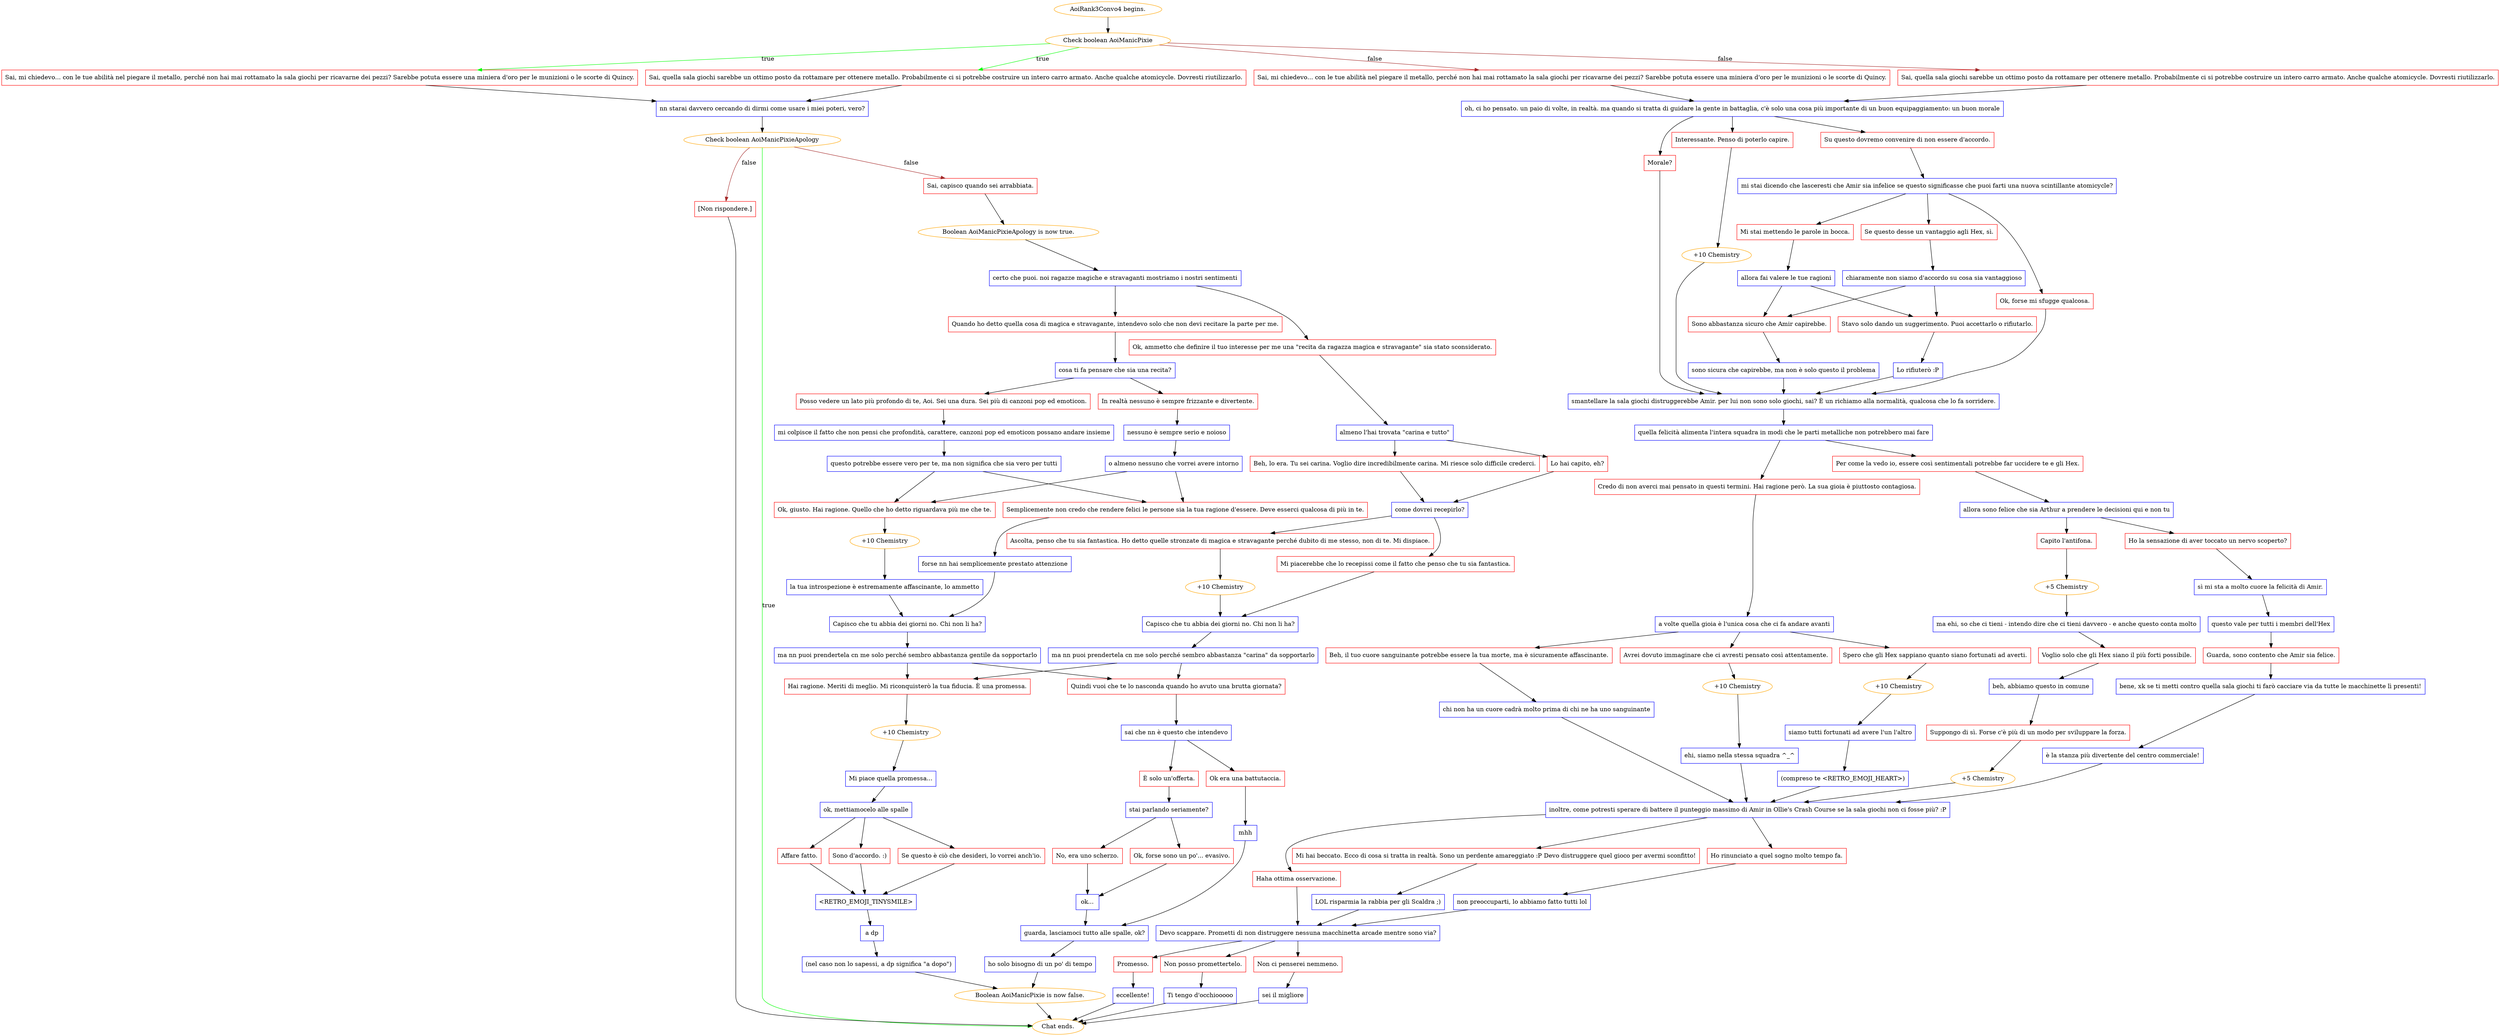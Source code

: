 digraph {
	"AoiRank3Convo4 begins." [color=orange];
		"AoiRank3Convo4 begins." -> j3883439251;
	j3883439251 [label="Check boolean AoiManicPixie",color=orange];
		j3883439251 -> j2629547187 [label=true,color=green];
		j3883439251 -> j1617995634 [label=true,color=green];
		j3883439251 -> j32735866 [label=false,color=brown];
		j3883439251 -> j2395948864 [label=false,color=brown];
	j2629547187 [label="Sai, mi chiedevo... con le tue abilità nel piegare il metallo, perché non hai mai rottamato la sala giochi per ricavarne dei pezzi? Sarebbe potuta essere una miniera d'oro per le munizioni o le scorte di Quincy.",shape=box,color=red];
		j2629547187 -> j861290235;
	j1617995634 [label="Sai, quella sala giochi sarebbe un ottimo posto da rottamare per ottenere metallo. Probabilmente ci si potrebbe costruire un intero carro armato. Anche qualche atomicycle. Dovresti riutilizzarlo.",shape=box,color=red];
		j1617995634 -> j861290235;
	j32735866 [label="Sai, mi chiedevo... con le tue abilità nel piegare il metallo, perché non hai mai rottamato la sala giochi per ricavarne dei pezzi? Sarebbe potuta essere una miniera d'oro per le munizioni o le scorte di Quincy.",shape=box,color=red];
		j32735866 -> j3356204803;
	j2395948864 [label="Sai, quella sala giochi sarebbe un ottimo posto da rottamare per ottenere metallo. Probabilmente ci si potrebbe costruire un intero carro armato. Anche qualche atomicycle. Dovresti riutilizzarlo.",shape=box,color=red];
		j2395948864 -> j3356204803;
	j861290235 [label="nn starai davvero cercando di dirmi come usare i miei poteri, vero?",shape=box,color=blue];
		j861290235 -> j1910625347;
	j3356204803 [label="oh, ci ho pensato. un paio di volte, in realtà. ma quando si tratta di guidare la gente in battaglia, c'è solo una cosa più importante di un buon equipaggiamento: un buon morale",shape=box,color=blue];
		j3356204803 -> j2496340461;
		j3356204803 -> j3542767292;
		j3356204803 -> j176795879;
	j1910625347 [label="Check boolean AoiManicPixieApology",color=orange];
		j1910625347 -> "Chat ends." [label=true,color=green];
		j1910625347 -> j91988889 [label=false,color=brown];
		j1910625347 -> j3968938462 [label=false,color=brown];
	j2496340461 [label="Morale?",shape=box,color=red];
		j2496340461 -> j2994438973;
	j3542767292 [label="Interessante. Penso di poterlo capire.",shape=box,color=red];
		j3542767292 -> j916395945;
	j176795879 [label="Su questo dovremo convenire di non essere d'accordo.",shape=box,color=red];
		j176795879 -> j3397128539;
	"Chat ends." [color=orange];
	j91988889 [label="Sai, capisco quando sei arrabbiata.",shape=box,color=red];
		j91988889 -> j2372151051;
	j3968938462 [label="[Non rispondere.]",shape=box,color=red];
		j3968938462 -> "Chat ends.";
	j2994438973 [label="smantellare la sala giochi distruggerebbe Amir. per lui non sono solo giochi, sai? È un richiamo alla normalità, qualcosa che lo fa sorridere.",shape=box,color=blue];
		j2994438973 -> j2603351290;
	j916395945 [label="+10 Chemistry",color=orange];
		j916395945 -> j2994438973;
	j3397128539 [label="mi stai dicendo che lasceresti che Amir sia infelice se questo significasse che puoi farti una nuova scintillante atomicycle?",shape=box,color=blue];
		j3397128539 -> j1714506717;
		j3397128539 -> j2618447574;
		j3397128539 -> j4037844474;
	j2372151051 [label="Boolean AoiManicPixieApology is now true.",color=orange];
		j2372151051 -> j1444408612;
	j2603351290 [label="quella felicità alimenta l'intera squadra in modi che le parti metalliche non potrebbero mai fare",shape=box,color=blue];
		j2603351290 -> j2629573171;
		j2603351290 -> j3782685554;
	j1714506717 [label="Se questo desse un vantaggio agli Hex, sì.",shape=box,color=red];
		j1714506717 -> j2751696877;
	j2618447574 [label="Mi stai mettendo le parole in bocca.",shape=box,color=red];
		j2618447574 -> j2654320761;
	j4037844474 [label="Ok, forse mi sfugge qualcosa.",shape=box,color=red];
		j4037844474 -> j2994438973;
	j1444408612 [label="certo che puoi. noi ragazze magiche e stravaganti mostriamo i nostri sentimenti",shape=box,color=blue];
		j1444408612 -> j3519965660;
		j1444408612 -> j2419723635;
	j2629573171 [label="Credo di non averci mai pensato in questi termini. Hai ragione però. La sua gioia è piuttosto contagiosa.",shape=box,color=red];
		j2629573171 -> j3438491093;
	j3782685554 [label="Per come la vedo io, essere così sentimentali potrebbe far uccidere te e gli Hex.",shape=box,color=red];
		j3782685554 -> j1558861567;
	j2751696877 [label="chiaramente non siamo d'accordo su cosa sia vantaggioso",shape=box,color=blue];
		j2751696877 -> j3013824624;
		j2751696877 -> j289254151;
	j2654320761 [label="allora fai valere le tue ragioni",shape=box,color=blue];
		j2654320761 -> j3013824624;
		j2654320761 -> j289254151;
	j3519965660 [label="Ok, ammetto che definire il tuo interesse per me una \"recita da ragazza magica e stravagante\" sia stato sconsiderato.",shape=box,color=red];
		j3519965660 -> j3043502935;
	j2419723635 [label="Quando ho detto quella cosa di magica e stravagante, intendevo solo che non devi recitare la parte per me.",shape=box,color=red];
		j2419723635 -> j2535515533;
	j3438491093 [label="a volte quella gioia è l'unica cosa che ci fa andare avanti",shape=box,color=blue];
		j3438491093 -> j2352600751;
		j3438491093 -> j1553547253;
		j3438491093 -> j1119681696;
	j1558861567 [label="allora sono felice che sia Arthur a prendere le decisioni qui e non tu",shape=box,color=blue];
		j1558861567 -> j892853707;
		j1558861567 -> j2338655114;
	j3013824624 [label="Stavo solo dando un suggerimento. Puoi accettarlo o rifiutarlo.",shape=box,color=red];
		j3013824624 -> j837377154;
	j289254151 [label="Sono abbastanza sicuro che Amir capirebbe.",shape=box,color=red];
		j289254151 -> j19866393;
	j3043502935 [label="almeno l'hai trovata \"carina e tutto\"",shape=box,color=blue];
		j3043502935 -> j294647540;
		j3043502935 -> j3466776135;
	j2535515533 [label="cosa ti fa pensare che sia una recita?",shape=box,color=blue];
		j2535515533 -> j2340625205;
		j2535515533 -> j2391052125;
	j2352600751 [label="Avrei dovuto immaginare che ci avresti pensato così attentamente.",shape=box,color=red];
		j2352600751 -> j3491943771;
	j1553547253 [label="Spero che gli Hex sappiano quanto siano fortunati ad averti.",shape=box,color=red];
		j1553547253 -> j4165506711;
	j1119681696 [label="Beh, il tuo cuore sanguinante potrebbe essere la tua morte, ma è sicuramente affascinante.",shape=box,color=red];
		j1119681696 -> j2131945380;
	j892853707 [label="Capito l'antifona.",shape=box,color=red];
		j892853707 -> j2942797165;
	j2338655114 [label="Ho la sensazione di aver toccato un nervo scoperto?",shape=box,color=red];
		j2338655114 -> j3172482295;
	j837377154 [label="Lo rifiuterò :P",shape=box,color=blue];
		j837377154 -> j2994438973;
	j19866393 [label="sono sicura che capirebbe, ma non è solo questo il problema",shape=box,color=blue];
		j19866393 -> j2994438973;
	j294647540 [label="Beh, lo era. Tu sei carina. Voglio dire incredibilmente carina. Mi riesce solo difficile crederci.",shape=box,color=red];
		j294647540 -> j2832790873;
	j3466776135 [label="Lo hai capito, eh?",shape=box,color=red];
		j3466776135 -> j2832790873;
	j2340625205 [label="In realtà nessuno è sempre frizzante e divertente.",shape=box,color=red];
		j2340625205 -> j115589801;
	j2391052125 [label="Posso vedere un lato più profondo di te, Aoi. Sei una dura. Sei più di canzoni pop ed emoticon.",shape=box,color=red];
		j2391052125 -> j3056694881;
	j3491943771 [label="+10 Chemistry",color=orange];
		j3491943771 -> j461864950;
	j4165506711 [label="+10 Chemistry",color=orange];
		j4165506711 -> j105191342;
	j2131945380 [label="chi non ha un cuore cadrà molto prima di chi ne ha uno sanguinante",shape=box,color=blue];
		j2131945380 -> j3824613769;
	j2942797165 [label="+5 Chemistry",color=orange];
		j2942797165 -> j876744283;
	j3172482295 [label="sì mi sta a molto cuore la felicità di Amir.",shape=box,color=blue];
		j3172482295 -> j4039071906;
	j2832790873 [label="come dovrei recepirlo?",shape=box,color=blue];
		j2832790873 -> j79589218;
		j2832790873 -> j2786218825;
	j115589801 [label="nessuno è sempre serio e noioso",shape=box,color=blue];
		j115589801 -> j2871094715;
	j3056694881 [label="mi colpisce il fatto che non pensi che profondità, carattere, canzoni pop ed emoticon possano andare insieme",shape=box,color=blue];
		j3056694881 -> j3230329489;
	j461864950 [label="ehi, siamo nella stessa squadra ^_^",shape=box,color=blue];
		j461864950 -> j3824613769;
	j105191342 [label="siamo tutti fortunati ad avere l'un l'altro",shape=box,color=blue];
		j105191342 -> j1493476176;
	j3824613769 [label="inoltre, come potresti sperare di battere il punteggio massimo di Amir in Ollie's Crash Course se la sala giochi non ci fosse più? :P",shape=box,color=blue];
		j3824613769 -> j921901449;
		j3824613769 -> j90196619;
		j3824613769 -> j3148553193;
	j876744283 [label="ma ehi, so che ci tieni - intendo dire che ci tieni davvero - e anche questo conta molto",shape=box,color=blue];
		j876744283 -> j981688153;
	j4039071906 [label="questo vale per tutti i membri dell'Hex",shape=box,color=blue];
		j4039071906 -> j2366732060;
	j79589218 [label="Ascolta, penso che tu sia fantastica. Ho detto quelle stronzate di magica e stravagante perché dubito di me stesso, non di te. Mi dispiace.",shape=box,color=red];
		j79589218 -> j4059079888;
	j2786218825 [label="Mi piacerebbe che lo recepissi come il fatto che penso che tu sia fantastica.",shape=box,color=red];
		j2786218825 -> j2666083625;
	j2871094715 [label="o almeno nessuno che vorrei avere intorno",shape=box,color=blue];
		j2871094715 -> j4264438196;
		j2871094715 -> j2766108701;
	j3230329489 [label="questo potrebbe essere vero per te, ma non significa che sia vero per tutti",shape=box,color=blue];
		j3230329489 -> j2766108701;
		j3230329489 -> j4264438196;
	j1493476176 [label="(compreso te <RETRO_EMOJI_HEART>)",shape=box,color=blue];
		j1493476176 -> j3824613769;
	j921901449 [label="Mi hai beccato. Ecco di cosa si tratta in realtà. Sono un perdente amareggiato :P Devo distruggere quel gioco per avermi sconfitto!",shape=box,color=red];
		j921901449 -> j4102112014;
	j90196619 [label="Haha ottima osservazione.",shape=box,color=red];
		j90196619 -> j3307755259;
	j3148553193 [label="Ho rinunciato a quel sogno molto tempo fa.",shape=box,color=red];
		j3148553193 -> j1769649777;
	j981688153 [label="Voglio solo che gli Hex siano il più forti possibile.",shape=box,color=red];
		j981688153 -> j3203515183;
	j2366732060 [label="Guarda, sono contento che Amir sia felice.",shape=box,color=red];
		j2366732060 -> j2186126517;
	j4059079888 [label="+10 Chemistry",color=orange];
		j4059079888 -> j2666083625;
	j2666083625 [label="Capisco che tu abbia dei giorni no. Chi non li ha?",shape=box,color=blue];
		j2666083625 -> j3521568294;
	j4264438196 [label="Semplicemente non credo che rendere felici le persone sia la tua ragione d'essere. Deve esserci qualcosa di più in te.",shape=box,color=red];
		j4264438196 -> j3802125985;
	j2766108701 [label="Ok, giusto. Hai ragione. Quello che ho detto riguardava più me che te.",shape=box,color=red];
		j2766108701 -> j4100826132;
	j4102112014 [label="LOL risparmia la rabbia per gli Scaldra ;)",shape=box,color=blue];
		j4102112014 -> j3307755259;
	j3307755259 [label="Devo scappare. Prometti di non distruggere nessuna macchinetta arcade mentre sono via?",shape=box,color=blue];
		j3307755259 -> j3688988703;
		j3307755259 -> j2323597636;
		j3307755259 -> j3356842063;
	j1769649777 [label="non preoccuparti, lo abbiamo fatto tutti lol",shape=box,color=blue];
		j1769649777 -> j3307755259;
	j3203515183 [label="beh, abbiamo questo in comune",shape=box,color=blue];
		j3203515183 -> j1165034489;
	j2186126517 [label="bene, xk se ti metti contro quella sala giochi ti farò cacciare via da tutte le macchinette lì presenti!",shape=box,color=blue];
		j2186126517 -> j3592198682;
	j3521568294 [label="ma nn puoi prendertela cn me solo perché sembro abbastanza \"carina\" da sopportarlo",shape=box,color=blue];
		j3521568294 -> j2875643850;
		j3521568294 -> j4123340180;
	j3802125985 [label="forse nn hai semplicemente prestato attenzione",shape=box,color=blue];
		j3802125985 -> j1745992195;
	j4100826132 [label="+10 Chemistry",color=orange];
		j4100826132 -> j1112631027;
	j3688988703 [label="Promesso.",shape=box,color=red];
		j3688988703 -> j568618596;
	j2323597636 [label="Non posso promettertelo.",shape=box,color=red];
		j2323597636 -> j3694246575;
	j3356842063 [label="Non ci penserei nemmeno.",shape=box,color=red];
		j3356842063 -> j1300283900;
	j1165034489 [label="Suppongo di sì. Forse c'è più di un modo per sviluppare la forza.",shape=box,color=red];
		j1165034489 -> j1998208809;
	j3592198682 [label="è la stanza più divertente del centro commerciale!",shape=box,color=blue];
		j3592198682 -> j3824613769;
	j2875643850 [label="Hai ragione. Meriti di meglio. Mi riconquisterò la tua fiducia. È una promessa.",shape=box,color=red];
		j2875643850 -> j2685774570;
	j4123340180 [label="Quindi vuoi che te lo nasconda quando ho avuto una brutta giornata?",shape=box,color=red];
		j4123340180 -> j2719130929;
	j1745992195 [label="Capisco che tu abbia dei giorni no. Chi non li ha?",shape=box,color=blue];
		j1745992195 -> j1429645838;
	j1112631027 [label="la tua introspezione è estremamente affascinante, lo ammetto",shape=box,color=blue];
		j1112631027 -> j1745992195;
	j568618596 [label="eccellente!",shape=box,color=blue];
		j568618596 -> "Chat ends.";
	j3694246575 [label="Ti tengo d'occhiooooo",shape=box,color=blue];
		j3694246575 -> "Chat ends.";
	j1300283900 [label="sei il migliore",shape=box,color=blue];
		j1300283900 -> "Chat ends.";
	j1998208809 [label="+5 Chemistry",color=orange];
		j1998208809 -> j3824613769;
	j2685774570 [label="+10 Chemistry",color=orange];
		j2685774570 -> j1735315946;
	j2719130929 [label="sai che nn è questo che intendevo",shape=box,color=blue];
		j2719130929 -> j6548805;
		j2719130929 -> j62329419;
	j1429645838 [label="ma nn puoi prendertela cn me solo perché sembro abbastanza gentile da sopportarlo",shape=box,color=blue];
		j1429645838 -> j2875643850;
		j1429645838 -> j4123340180;
	j1735315946 [label="Mi piace quella promessa...",shape=box,color=blue];
		j1735315946 -> j1576450342;
	j6548805 [label="È solo un'offerta.",shape=box,color=red];
		j6548805 -> j3519233450;
	j62329419 [label="Ok era una battutaccia.",shape=box,color=red];
		j62329419 -> j666295926;
	j1576450342 [label="ok, mettiamocelo alle spalle",shape=box,color=blue];
		j1576450342 -> j1418469317;
		j1576450342 -> j2367350929;
		j1576450342 -> j3215440173;
	j3519233450 [label="stai parlando seriamente?",shape=box,color=blue];
		j3519233450 -> j3571815733;
		j3519233450 -> j4103552263;
	j666295926 [label="mhh",shape=box,color=blue];
		j666295926 -> j4016954569;
	j1418469317 [label="Affare fatto.",shape=box,color=red];
		j1418469317 -> j1100720723;
	j2367350929 [label="Sono d'accordo. :)",shape=box,color=red];
		j2367350929 -> j1100720723;
	j3215440173 [label="Se questo è ciò che desideri, lo vorrei anch'io.",shape=box,color=red];
		j3215440173 -> j1100720723;
	j3571815733 [label="Ok, forse sono un po'... evasivo.",shape=box,color=red];
		j3571815733 -> j3067676689;
	j4103552263 [label="No, era uno scherzo.",shape=box,color=red];
		j4103552263 -> j3067676689;
	j4016954569 [label="guarda, lasciamoci tutto alle spalle, ok?",shape=box,color=blue];
		j4016954569 -> j4267486214;
	j1100720723 [label="<RETRO_EMOJI_TINYSMILE>",shape=box,color=blue];
		j1100720723 -> j821228829;
	j3067676689 [label="ok...",shape=box,color=blue];
		j3067676689 -> j4016954569;
	j4267486214 [label="ho solo bisogno di un po' di tempo",shape=box,color=blue];
		j4267486214 -> j4025535607;
	j821228829 [label="a dp",shape=box,color=blue];
		j821228829 -> j2065203420;
	j4025535607 [label="Boolean AoiManicPixie is now false.",color=orange];
		j4025535607 -> "Chat ends.";
	j2065203420 [label="(nel caso non lo sapessi, a dp significa \"a dopo\")",shape=box,color=blue];
		j2065203420 -> j4025535607;
}